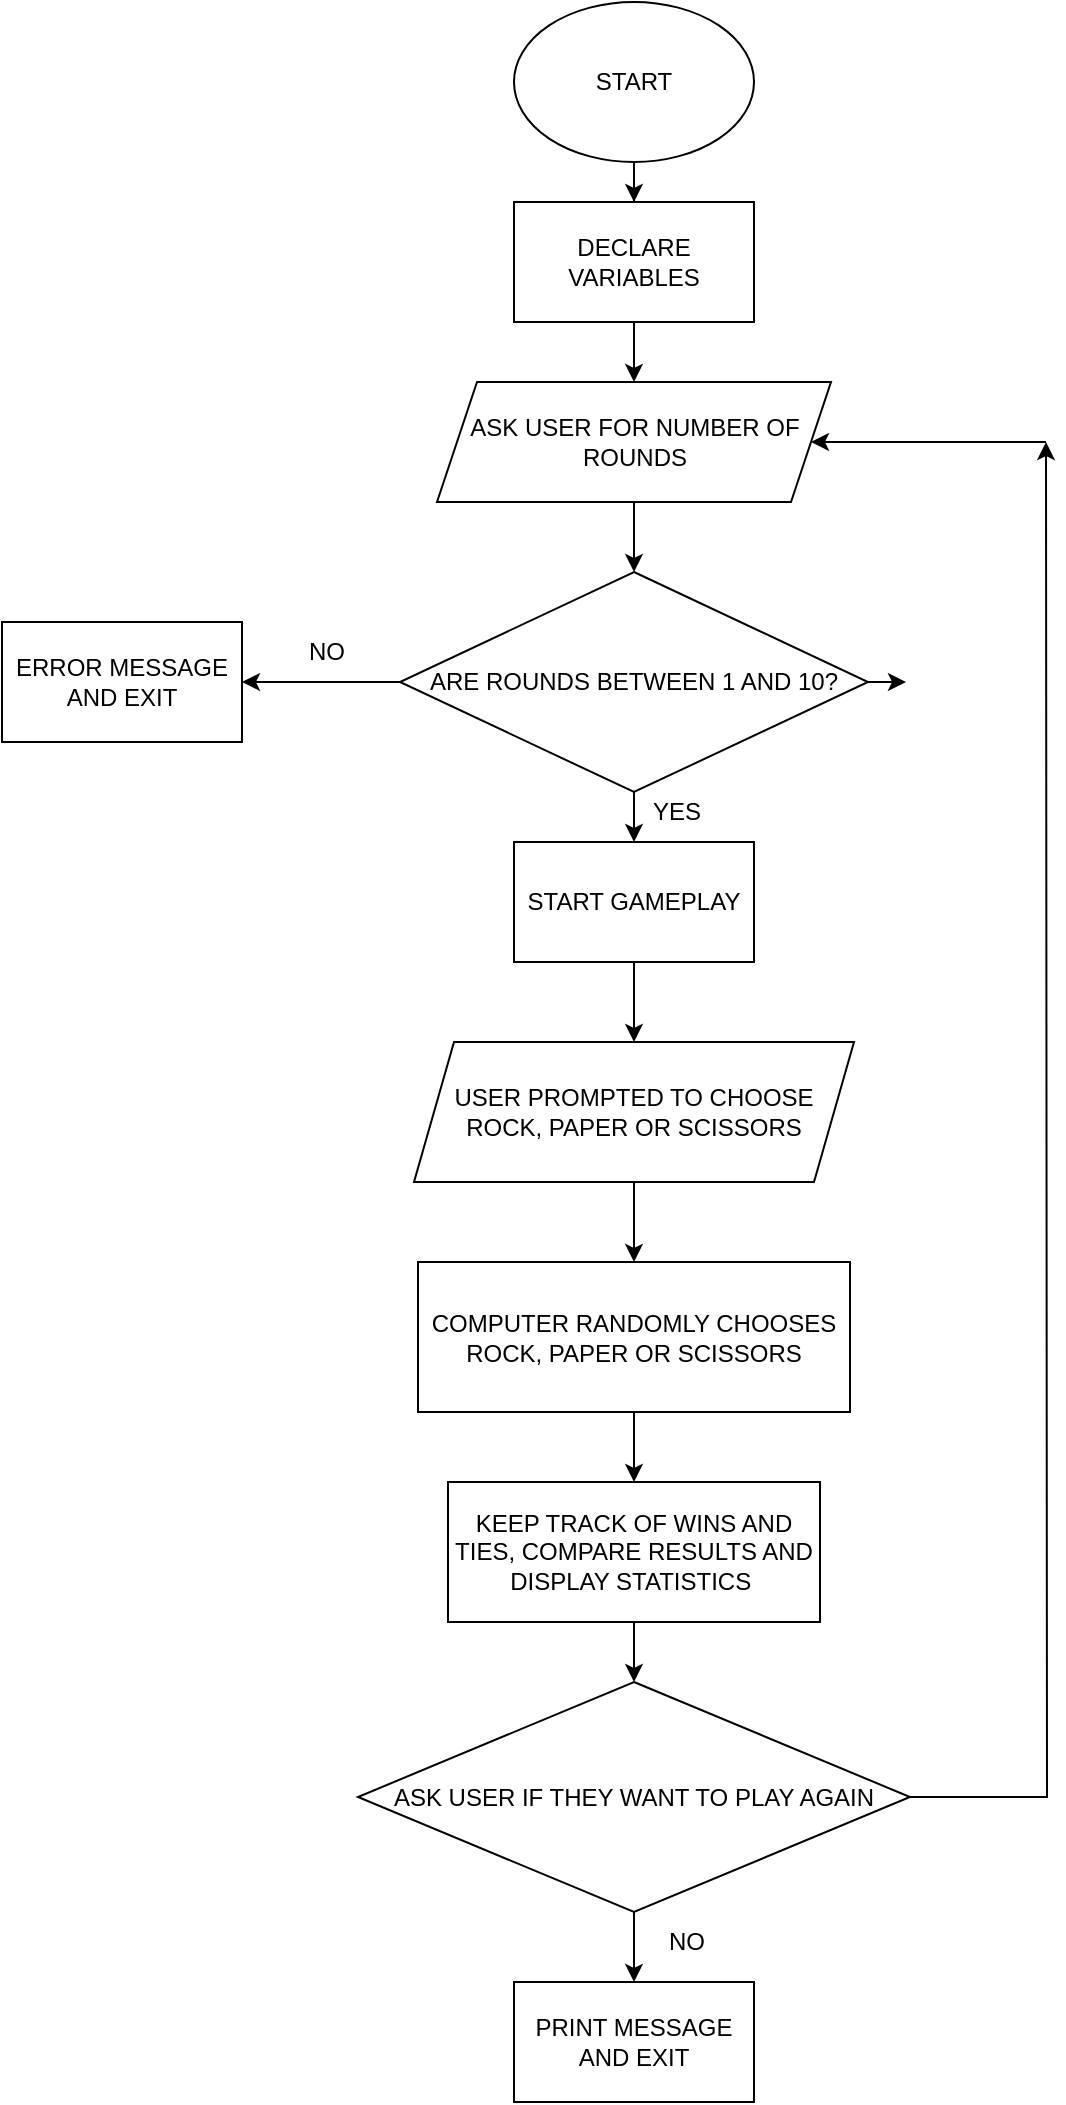 <mxfile version="20.2.3" type="device"><diagram id="0a3-9QaolGFTCHOi07WT" name="Page-1"><mxGraphModel dx="821" dy="865" grid="1" gridSize="10" guides="1" tooltips="1" connect="1" arrows="1" fold="1" page="1" pageScale="1" pageWidth="827" pageHeight="1169" math="0" shadow="0"><root><mxCell id="0"/><mxCell id="1" parent="0"/><mxCell id="qJdww2D3ve5n-BBwTPiI-3" value="" style="edgeStyle=orthogonalEdgeStyle;rounded=0;orthogonalLoop=1;jettySize=auto;html=1;" edge="1" parent="1" source="qJdww2D3ve5n-BBwTPiI-1" target="qJdww2D3ve5n-BBwTPiI-2"><mxGeometry relative="1" as="geometry"/></mxCell><mxCell id="qJdww2D3ve5n-BBwTPiI-1" value="START" style="ellipse;whiteSpace=wrap;html=1;" vertex="1" parent="1"><mxGeometry x="294" y="50" width="120" height="80" as="geometry"/></mxCell><mxCell id="qJdww2D3ve5n-BBwTPiI-5" value="" style="edgeStyle=orthogonalEdgeStyle;rounded=0;orthogonalLoop=1;jettySize=auto;html=1;" edge="1" parent="1" source="qJdww2D3ve5n-BBwTPiI-2" target="qJdww2D3ve5n-BBwTPiI-4"><mxGeometry relative="1" as="geometry"/></mxCell><mxCell id="qJdww2D3ve5n-BBwTPiI-2" value="DECLARE VARIABLES" style="whiteSpace=wrap;html=1;" vertex="1" parent="1"><mxGeometry x="294" y="150" width="120" height="60" as="geometry"/></mxCell><mxCell id="qJdww2D3ve5n-BBwTPiI-7" value="" style="edgeStyle=orthogonalEdgeStyle;rounded=0;orthogonalLoop=1;jettySize=auto;html=1;" edge="1" parent="1" source="qJdww2D3ve5n-BBwTPiI-4" target="qJdww2D3ve5n-BBwTPiI-6"><mxGeometry relative="1" as="geometry"/></mxCell><mxCell id="qJdww2D3ve5n-BBwTPiI-4" value="ASK USER FOR NUMBER OF ROUNDS" style="shape=parallelogram;perimeter=parallelogramPerimeter;whiteSpace=wrap;html=1;fixedSize=1;" vertex="1" parent="1"><mxGeometry x="255.5" y="240" width="197" height="60" as="geometry"/></mxCell><mxCell id="qJdww2D3ve5n-BBwTPiI-10" value="" style="edgeStyle=orthogonalEdgeStyle;rounded=0;orthogonalLoop=1;jettySize=auto;html=1;" edge="1" parent="1" source="qJdww2D3ve5n-BBwTPiI-6" target="qJdww2D3ve5n-BBwTPiI-9"><mxGeometry relative="1" as="geometry"/></mxCell><mxCell id="qJdww2D3ve5n-BBwTPiI-12" value="" style="edgeStyle=orthogonalEdgeStyle;rounded=0;orthogonalLoop=1;jettySize=auto;html=1;" edge="1" parent="1" source="qJdww2D3ve5n-BBwTPiI-6" target="qJdww2D3ve5n-BBwTPiI-11"><mxGeometry relative="1" as="geometry"/></mxCell><mxCell id="qJdww2D3ve5n-BBwTPiI-6" value="ARE ROUNDS BETWEEN 1 AND 10?" style="rhombus;whiteSpace=wrap;html=1;" vertex="1" parent="1"><mxGeometry x="237" y="335" width="234" height="110" as="geometry"/></mxCell><mxCell id="qJdww2D3ve5n-BBwTPiI-8" style="edgeStyle=orthogonalEdgeStyle;rounded=0;orthogonalLoop=1;jettySize=auto;html=1;exitX=1;exitY=0.5;exitDx=0;exitDy=0;" edge="1" parent="1" source="qJdww2D3ve5n-BBwTPiI-6"><mxGeometry relative="1" as="geometry"><mxPoint x="490" y="390" as="targetPoint"/></mxGeometry></mxCell><mxCell id="qJdww2D3ve5n-BBwTPiI-16" value="" style="edgeStyle=orthogonalEdgeStyle;rounded=0;orthogonalLoop=1;jettySize=auto;html=1;" edge="1" parent="1" source="qJdww2D3ve5n-BBwTPiI-9"><mxGeometry relative="1" as="geometry"><mxPoint x="354" y="570" as="targetPoint"/></mxGeometry></mxCell><mxCell id="qJdww2D3ve5n-BBwTPiI-9" value="START GAMEPLAY" style="whiteSpace=wrap;html=1;" vertex="1" parent="1"><mxGeometry x="294" y="470" width="120" height="60" as="geometry"/></mxCell><mxCell id="qJdww2D3ve5n-BBwTPiI-11" value="ERROR MESSAGE AND EXIT" style="whiteSpace=wrap;html=1;" vertex="1" parent="1"><mxGeometry x="38" y="360" width="120" height="60" as="geometry"/></mxCell><mxCell id="qJdww2D3ve5n-BBwTPiI-13" value="NO" style="text;html=1;align=center;verticalAlign=middle;resizable=0;points=[];autosize=1;strokeColor=none;fillColor=none;" vertex="1" parent="1"><mxGeometry x="180" y="360" width="40" height="30" as="geometry"/></mxCell><mxCell id="qJdww2D3ve5n-BBwTPiI-19" value="YES" style="text;html=1;align=center;verticalAlign=middle;resizable=0;points=[];autosize=1;strokeColor=none;fillColor=none;" vertex="1" parent="1"><mxGeometry x="350" y="440" width="50" height="30" as="geometry"/></mxCell><mxCell id="qJdww2D3ve5n-BBwTPiI-27" value="" style="edgeStyle=orthogonalEdgeStyle;rounded=0;orthogonalLoop=1;jettySize=auto;html=1;" edge="1" parent="1" source="qJdww2D3ve5n-BBwTPiI-22" target="qJdww2D3ve5n-BBwTPiI-26"><mxGeometry relative="1" as="geometry"/></mxCell><mxCell id="qJdww2D3ve5n-BBwTPiI-22" value="USER PROMPTED TO CHOOSE ROCK, PAPER OR SCISSORS" style="shape=parallelogram;perimeter=parallelogramPerimeter;whiteSpace=wrap;html=1;fixedSize=1;" vertex="1" parent="1"><mxGeometry x="244" y="570" width="220" height="70" as="geometry"/></mxCell><mxCell id="qJdww2D3ve5n-BBwTPiI-29" value="" style="edgeStyle=orthogonalEdgeStyle;rounded=0;orthogonalLoop=1;jettySize=auto;html=1;" edge="1" parent="1" source="qJdww2D3ve5n-BBwTPiI-26" target="qJdww2D3ve5n-BBwTPiI-28"><mxGeometry relative="1" as="geometry"/></mxCell><mxCell id="qJdww2D3ve5n-BBwTPiI-26" value="COMPUTER RANDOMLY CHOOSES ROCK, PAPER OR SCISSORS" style="whiteSpace=wrap;html=1;" vertex="1" parent="1"><mxGeometry x="246" y="680" width="216" height="75" as="geometry"/></mxCell><mxCell id="qJdww2D3ve5n-BBwTPiI-33" value="" style="edgeStyle=orthogonalEdgeStyle;rounded=0;orthogonalLoop=1;jettySize=auto;html=1;" edge="1" parent="1" source="qJdww2D3ve5n-BBwTPiI-28" target="qJdww2D3ve5n-BBwTPiI-32"><mxGeometry relative="1" as="geometry"/></mxCell><mxCell id="qJdww2D3ve5n-BBwTPiI-28" value="KEEP TRACK OF WINS AND TIES, COMPARE RESULTS AND DISPLAY STATISTICS&amp;nbsp;" style="whiteSpace=wrap;html=1;" vertex="1" parent="1"><mxGeometry x="261" y="790" width="186" height="70" as="geometry"/></mxCell><mxCell id="qJdww2D3ve5n-BBwTPiI-35" value="" style="edgeStyle=orthogonalEdgeStyle;rounded=0;orthogonalLoop=1;jettySize=auto;html=1;" edge="1" parent="1" source="qJdww2D3ve5n-BBwTPiI-32" target="qJdww2D3ve5n-BBwTPiI-34"><mxGeometry relative="1" as="geometry"/></mxCell><mxCell id="qJdww2D3ve5n-BBwTPiI-42" style="edgeStyle=orthogonalEdgeStyle;rounded=0;orthogonalLoop=1;jettySize=auto;html=1;" edge="1" parent="1" source="qJdww2D3ve5n-BBwTPiI-32"><mxGeometry relative="1" as="geometry"><mxPoint x="560" y="270" as="targetPoint"/></mxGeometry></mxCell><mxCell id="qJdww2D3ve5n-BBwTPiI-32" value="ASK USER IF THEY WANT TO PLAY AGAIN" style="rhombus;whiteSpace=wrap;html=1;" vertex="1" parent="1"><mxGeometry x="216" y="890" width="276" height="115" as="geometry"/></mxCell><mxCell id="qJdww2D3ve5n-BBwTPiI-34" value="PRINT MESSAGE AND EXIT" style="whiteSpace=wrap;html=1;" vertex="1" parent="1"><mxGeometry x="294" y="1040" width="120" height="60" as="geometry"/></mxCell><mxCell id="qJdww2D3ve5n-BBwTPiI-37" value="NO" style="text;html=1;align=center;verticalAlign=middle;resizable=0;points=[];autosize=1;strokeColor=none;fillColor=none;" vertex="1" parent="1"><mxGeometry x="360" y="1005" width="40" height="30" as="geometry"/></mxCell><mxCell id="qJdww2D3ve5n-BBwTPiI-48" value="" style="endArrow=classic;html=1;rounded=0;entryX=1;entryY=0.5;entryDx=0;entryDy=0;" edge="1" parent="1" target="qJdww2D3ve5n-BBwTPiI-4"><mxGeometry width="50" height="50" relative="1" as="geometry"><mxPoint x="560" y="270" as="sourcePoint"/><mxPoint x="450" y="270" as="targetPoint"/></mxGeometry></mxCell></root></mxGraphModel></diagram></mxfile>